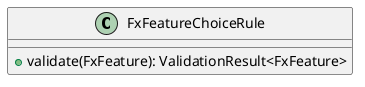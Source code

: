 @startuml

    class FxFeatureChoiceRule [[FxFeatureChoiceRule.html]] {
        +validate(FxFeature): ValidationResult<FxFeature>
    }

@enduml
